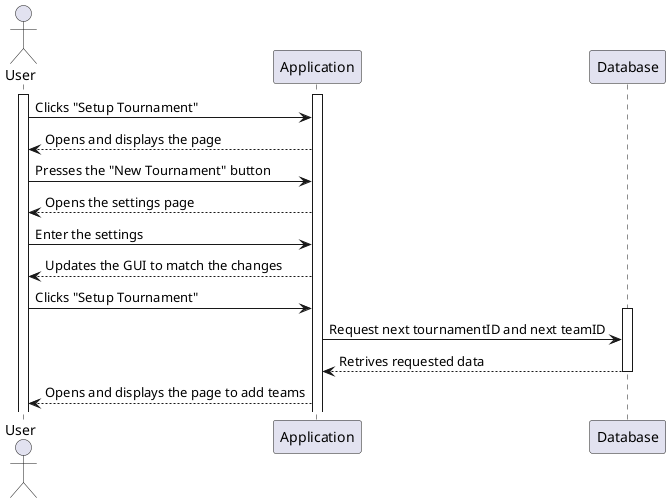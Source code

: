 @startuml ConfigureSettings

actor User as U
participant Application as A
participant Database as D

activate U
activate A

U->A: Clicks "Setup Tournament"
A-->U: Opens and displays the page
U->A: Presses the "New Tournament" button
A-->U: Opens the settings page
U->A: Enter the settings
A-->U: Updates the GUI to match the changes
U->A: Clicks "Setup Tournament"
activate D
A->D: Request next tournamentID and next teamID
D-->A:Retrives requested data
deactivate D
A-->U: Opens and displays the page to add teams



@enduml